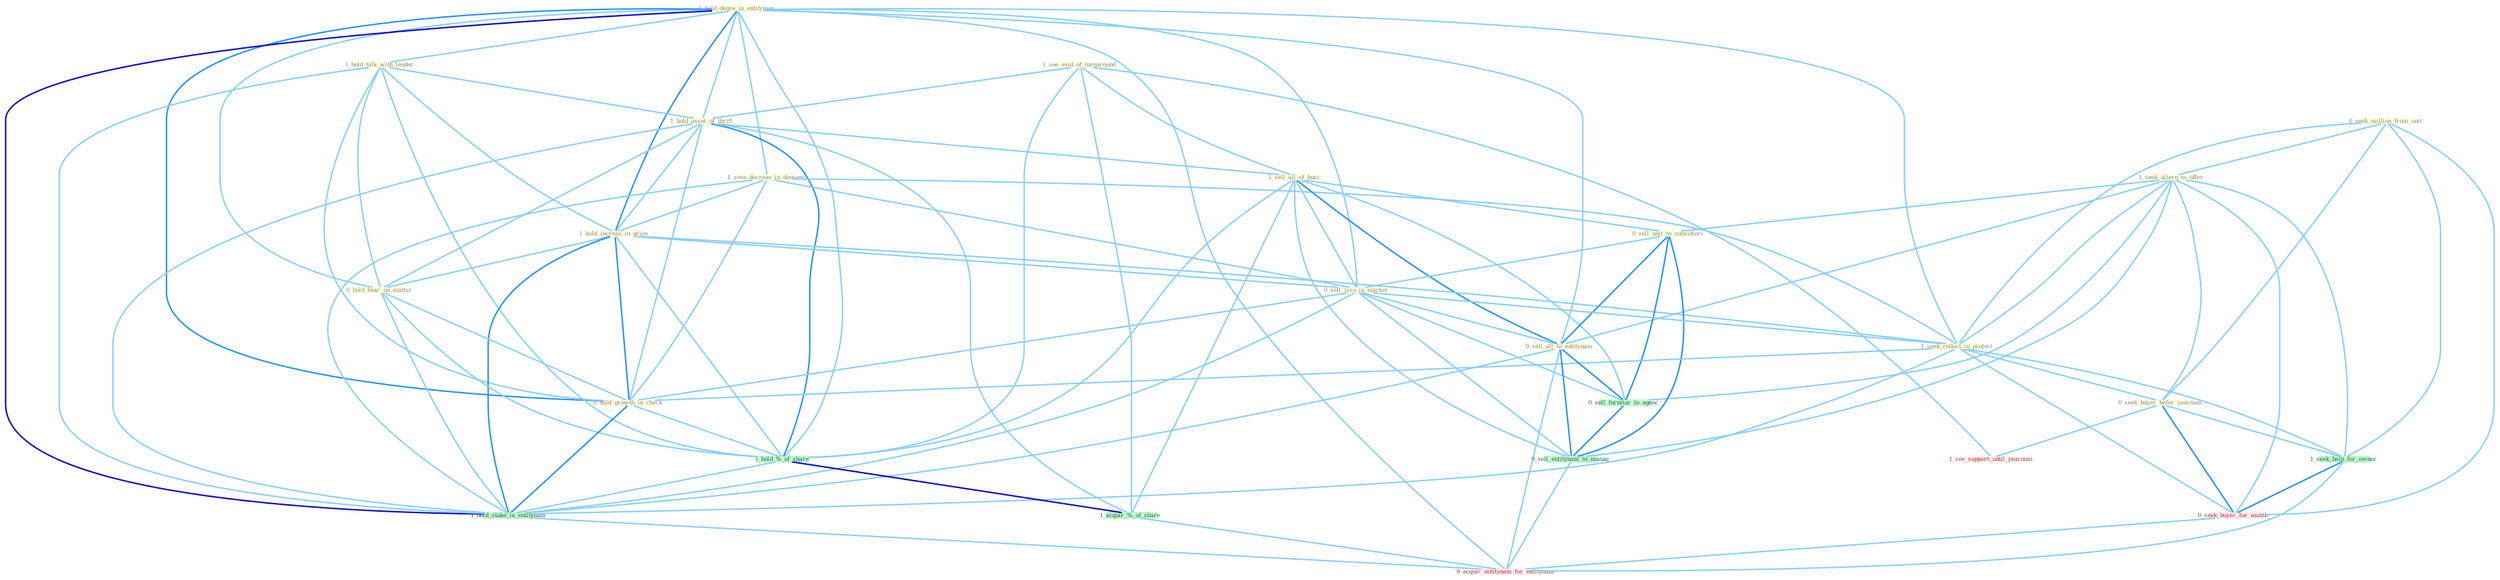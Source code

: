 Graph G{ 
    node
    [shape=polygon,style=filled,width=.5,height=.06,color="#BDFCC9",fixedsize=true,fontsize=4,
    fontcolor="#2f4f4f"];
    {node
    [color="#ffffe0", fontcolor="#8b7d6b"] "1_hold_degre_in_entitynam " "1_hold_talk_with_lender " "0_seek_million_from_unit " "1_see_evid_of_turnaround " "1_hold_asset_of_thrift " "1_seek_altern_to_offer " "1_seen_decreas_in_demand " "1_sell_all_of_busi " "1_hold_increas_in_price " "0_hold_hear_on_matter " "0_sell_unit_to_subsidiari " "0_sell_issu_in_market " "1_seek_reduct_in_protect " "0_sell_all_to_entitynam " "0_seek_buyer_befor_yearnum " "0_hold_growth_in_check "}
{node [color="#fff0f5", fontcolor="#b22222"] "0_seek_buyer_for_month " "1_see_support_until_yearnum " "0_acquir_entitynam_for_entitynam "}
edge [color="#B0E2FF"];

	"1_hold_degre_in_entitynam " -- "1_hold_talk_with_lender " [w="1", color="#87cefa" ];
	"1_hold_degre_in_entitynam " -- "1_hold_asset_of_thrift " [w="1", color="#87cefa" ];
	"1_hold_degre_in_entitynam " -- "1_seen_decreas_in_demand " [w="1", color="#87cefa" ];
	"1_hold_degre_in_entitynam " -- "1_hold_increas_in_price " [w="2", color="#1e90ff" , len=0.8];
	"1_hold_degre_in_entitynam " -- "0_hold_hear_on_matter " [w="1", color="#87cefa" ];
	"1_hold_degre_in_entitynam " -- "0_sell_issu_in_market " [w="1", color="#87cefa" ];
	"1_hold_degre_in_entitynam " -- "1_seek_reduct_in_protect " [w="1", color="#87cefa" ];
	"1_hold_degre_in_entitynam " -- "0_sell_all_to_entitynam " [w="1", color="#87cefa" ];
	"1_hold_degre_in_entitynam " -- "0_hold_growth_in_check " [w="2", color="#1e90ff" , len=0.8];
	"1_hold_degre_in_entitynam " -- "1_hold_%_of_share " [w="1", color="#87cefa" ];
	"1_hold_degre_in_entitynam " -- "1_hold_stake_in_entitynam " [w="3", color="#0000cd" , len=0.6];
	"1_hold_degre_in_entitynam " -- "0_acquir_entitynam_for_entitynam " [w="1", color="#87cefa" ];
	"1_hold_talk_with_lender " -- "1_hold_asset_of_thrift " [w="1", color="#87cefa" ];
	"1_hold_talk_with_lender " -- "1_hold_increas_in_price " [w="1", color="#87cefa" ];
	"1_hold_talk_with_lender " -- "0_hold_hear_on_matter " [w="1", color="#87cefa" ];
	"1_hold_talk_with_lender " -- "0_hold_growth_in_check " [w="1", color="#87cefa" ];
	"1_hold_talk_with_lender " -- "1_hold_%_of_share " [w="1", color="#87cefa" ];
	"1_hold_talk_with_lender " -- "1_hold_stake_in_entitynam " [w="1", color="#87cefa" ];
	"0_seek_million_from_unit " -- "1_seek_altern_to_offer " [w="1", color="#87cefa" ];
	"0_seek_million_from_unit " -- "1_seek_reduct_in_protect " [w="1", color="#87cefa" ];
	"0_seek_million_from_unit " -- "0_seek_buyer_befor_yearnum " [w="1", color="#87cefa" ];
	"0_seek_million_from_unit " -- "1_seek_help_for_owner " [w="1", color="#87cefa" ];
	"0_seek_million_from_unit " -- "0_seek_buyer_for_month " [w="1", color="#87cefa" ];
	"1_see_evid_of_turnaround " -- "1_hold_asset_of_thrift " [w="1", color="#87cefa" ];
	"1_see_evid_of_turnaround " -- "1_sell_all_of_busi " [w="1", color="#87cefa" ];
	"1_see_evid_of_turnaround " -- "1_hold_%_of_share " [w="1", color="#87cefa" ];
	"1_see_evid_of_turnaround " -- "1_acquir_%_of_share " [w="1", color="#87cefa" ];
	"1_see_evid_of_turnaround " -- "1_see_support_until_yearnum " [w="1", color="#87cefa" ];
	"1_hold_asset_of_thrift " -- "1_sell_all_of_busi " [w="1", color="#87cefa" ];
	"1_hold_asset_of_thrift " -- "1_hold_increas_in_price " [w="1", color="#87cefa" ];
	"1_hold_asset_of_thrift " -- "0_hold_hear_on_matter " [w="1", color="#87cefa" ];
	"1_hold_asset_of_thrift " -- "0_hold_growth_in_check " [w="1", color="#87cefa" ];
	"1_hold_asset_of_thrift " -- "1_hold_%_of_share " [w="2", color="#1e90ff" , len=0.8];
	"1_hold_asset_of_thrift " -- "1_hold_stake_in_entitynam " [w="1", color="#87cefa" ];
	"1_hold_asset_of_thrift " -- "1_acquir_%_of_share " [w="1", color="#87cefa" ];
	"1_seek_altern_to_offer " -- "0_sell_unit_to_subsidiari " [w="1", color="#87cefa" ];
	"1_seek_altern_to_offer " -- "1_seek_reduct_in_protect " [w="1", color="#87cefa" ];
	"1_seek_altern_to_offer " -- "0_sell_all_to_entitynam " [w="1", color="#87cefa" ];
	"1_seek_altern_to_offer " -- "0_seek_buyer_befor_yearnum " [w="1", color="#87cefa" ];
	"1_seek_altern_to_offer " -- "1_seek_help_for_owner " [w="1", color="#87cefa" ];
	"1_seek_altern_to_offer " -- "0_seek_buyer_for_month " [w="1", color="#87cefa" ];
	"1_seek_altern_to_offer " -- "0_sell_furnitur_to_agenc " [w="1", color="#87cefa" ];
	"1_seek_altern_to_offer " -- "0_sell_entitynam_to_manag " [w="1", color="#87cefa" ];
	"1_seen_decreas_in_demand " -- "1_hold_increas_in_price " [w="1", color="#87cefa" ];
	"1_seen_decreas_in_demand " -- "0_sell_issu_in_market " [w="1", color="#87cefa" ];
	"1_seen_decreas_in_demand " -- "1_seek_reduct_in_protect " [w="1", color="#87cefa" ];
	"1_seen_decreas_in_demand " -- "0_hold_growth_in_check " [w="1", color="#87cefa" ];
	"1_seen_decreas_in_demand " -- "1_hold_stake_in_entitynam " [w="1", color="#87cefa" ];
	"1_sell_all_of_busi " -- "0_sell_unit_to_subsidiari " [w="1", color="#87cefa" ];
	"1_sell_all_of_busi " -- "0_sell_issu_in_market " [w="1", color="#87cefa" ];
	"1_sell_all_of_busi " -- "0_sell_all_to_entitynam " [w="2", color="#1e90ff" , len=0.8];
	"1_sell_all_of_busi " -- "1_hold_%_of_share " [w="1", color="#87cefa" ];
	"1_sell_all_of_busi " -- "1_acquir_%_of_share " [w="1", color="#87cefa" ];
	"1_sell_all_of_busi " -- "0_sell_furnitur_to_agenc " [w="1", color="#87cefa" ];
	"1_sell_all_of_busi " -- "0_sell_entitynam_to_manag " [w="1", color="#87cefa" ];
	"1_hold_increas_in_price " -- "0_hold_hear_on_matter " [w="1", color="#87cefa" ];
	"1_hold_increas_in_price " -- "0_sell_issu_in_market " [w="1", color="#87cefa" ];
	"1_hold_increas_in_price " -- "1_seek_reduct_in_protect " [w="1", color="#87cefa" ];
	"1_hold_increas_in_price " -- "0_hold_growth_in_check " [w="2", color="#1e90ff" , len=0.8];
	"1_hold_increas_in_price " -- "1_hold_%_of_share " [w="1", color="#87cefa" ];
	"1_hold_increas_in_price " -- "1_hold_stake_in_entitynam " [w="2", color="#1e90ff" , len=0.8];
	"0_hold_hear_on_matter " -- "0_hold_growth_in_check " [w="1", color="#87cefa" ];
	"0_hold_hear_on_matter " -- "1_hold_%_of_share " [w="1", color="#87cefa" ];
	"0_hold_hear_on_matter " -- "1_hold_stake_in_entitynam " [w="1", color="#87cefa" ];
	"0_sell_unit_to_subsidiari " -- "0_sell_issu_in_market " [w="1", color="#87cefa" ];
	"0_sell_unit_to_subsidiari " -- "0_sell_all_to_entitynam " [w="2", color="#1e90ff" , len=0.8];
	"0_sell_unit_to_subsidiari " -- "0_sell_furnitur_to_agenc " [w="2", color="#1e90ff" , len=0.8];
	"0_sell_unit_to_subsidiari " -- "0_sell_entitynam_to_manag " [w="2", color="#1e90ff" , len=0.8];
	"0_sell_issu_in_market " -- "1_seek_reduct_in_protect " [w="1", color="#87cefa" ];
	"0_sell_issu_in_market " -- "0_sell_all_to_entitynam " [w="1", color="#87cefa" ];
	"0_sell_issu_in_market " -- "0_hold_growth_in_check " [w="1", color="#87cefa" ];
	"0_sell_issu_in_market " -- "1_hold_stake_in_entitynam " [w="1", color="#87cefa" ];
	"0_sell_issu_in_market " -- "0_sell_furnitur_to_agenc " [w="1", color="#87cefa" ];
	"0_sell_issu_in_market " -- "0_sell_entitynam_to_manag " [w="1", color="#87cefa" ];
	"1_seek_reduct_in_protect " -- "0_seek_buyer_befor_yearnum " [w="1", color="#87cefa" ];
	"1_seek_reduct_in_protect " -- "0_hold_growth_in_check " [w="1", color="#87cefa" ];
	"1_seek_reduct_in_protect " -- "1_hold_stake_in_entitynam " [w="1", color="#87cefa" ];
	"1_seek_reduct_in_protect " -- "1_seek_help_for_owner " [w="1", color="#87cefa" ];
	"1_seek_reduct_in_protect " -- "0_seek_buyer_for_month " [w="1", color="#87cefa" ];
	"0_sell_all_to_entitynam " -- "1_hold_stake_in_entitynam " [w="1", color="#87cefa" ];
	"0_sell_all_to_entitynam " -- "0_sell_furnitur_to_agenc " [w="2", color="#1e90ff" , len=0.8];
	"0_sell_all_to_entitynam " -- "0_sell_entitynam_to_manag " [w="2", color="#1e90ff" , len=0.8];
	"0_sell_all_to_entitynam " -- "0_acquir_entitynam_for_entitynam " [w="1", color="#87cefa" ];
	"0_seek_buyer_befor_yearnum " -- "1_seek_help_for_owner " [w="1", color="#87cefa" ];
	"0_seek_buyer_befor_yearnum " -- "0_seek_buyer_for_month " [w="2", color="#1e90ff" , len=0.8];
	"0_seek_buyer_befor_yearnum " -- "1_see_support_until_yearnum " [w="1", color="#87cefa" ];
	"0_hold_growth_in_check " -- "1_hold_%_of_share " [w="1", color="#87cefa" ];
	"0_hold_growth_in_check " -- "1_hold_stake_in_entitynam " [w="2", color="#1e90ff" , len=0.8];
	"1_hold_%_of_share " -- "1_hold_stake_in_entitynam " [w="1", color="#87cefa" ];
	"1_hold_%_of_share " -- "1_acquir_%_of_share " [w="3", color="#0000cd" , len=0.6];
	"1_hold_stake_in_entitynam " -- "0_acquir_entitynam_for_entitynam " [w="1", color="#87cefa" ];
	"1_seek_help_for_owner " -- "0_seek_buyer_for_month " [w="2", color="#1e90ff" , len=0.8];
	"1_seek_help_for_owner " -- "0_acquir_entitynam_for_entitynam " [w="1", color="#87cefa" ];
	"0_seek_buyer_for_month " -- "0_acquir_entitynam_for_entitynam " [w="1", color="#87cefa" ];
	"1_acquir_%_of_share " -- "0_acquir_entitynam_for_entitynam " [w="1", color="#87cefa" ];
	"0_sell_furnitur_to_agenc " -- "0_sell_entitynam_to_manag " [w="2", color="#1e90ff" , len=0.8];
	"0_sell_entitynam_to_manag " -- "0_acquir_entitynam_for_entitynam " [w="1", color="#87cefa" ];
}